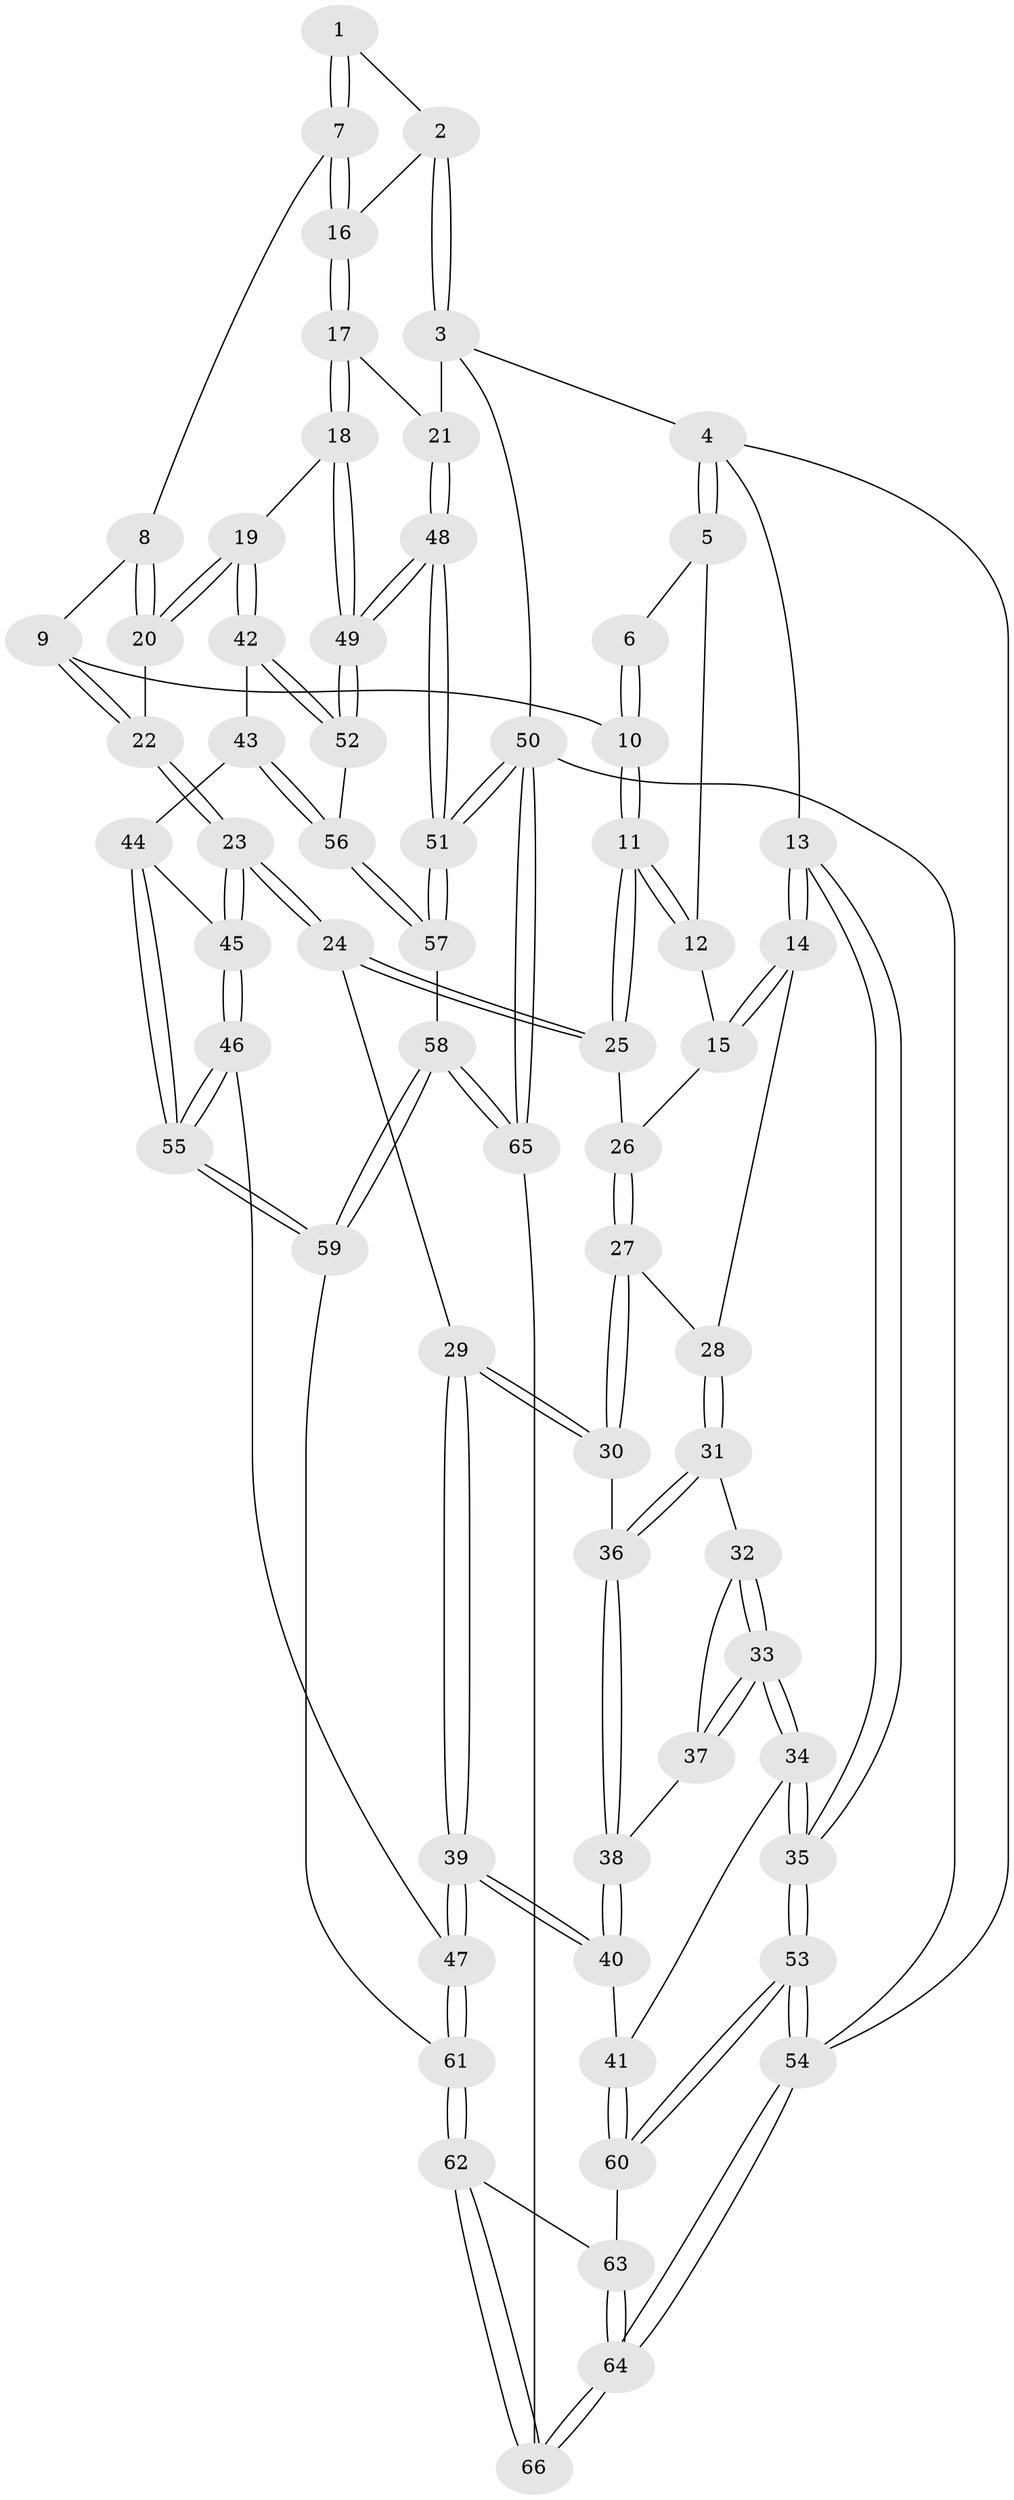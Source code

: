 // coarse degree distribution, {3: 0.42424242424242425, 4: 0.15151515151515152, 2: 0.18181818181818182, 5: 0.21212121212121213, 7: 0.030303030303030304}
// Generated by graph-tools (version 1.1) at 2025/54/03/04/25 22:54:26]
// undirected, 66 vertices, 162 edges
graph export_dot {
  node [color=gray90,style=filled];
  1 [pos="+0.7047246772662438+0"];
  2 [pos="+1+0"];
  3 [pos="+1+0"];
  4 [pos="+0+0"];
  5 [pos="+0.25777647842956514+0"];
  6 [pos="+0.4217128691552497+0"];
  7 [pos="+0.6332168576624961+0.1534267764148658"];
  8 [pos="+0.6139659751520652+0.16198144593771244"];
  9 [pos="+0.481240310049865+0.16340539409754415"];
  10 [pos="+0.4733807130821271+0.1603778498796256"];
  11 [pos="+0.3414982330523585+0.2719436920563761"];
  12 [pos="+0.21120103452119574+0.08312083530215296"];
  13 [pos="+0+0.1985685057801989"];
  14 [pos="+0+0.24200508819816266"];
  15 [pos="+0.04811807721017491+0.20973005151252833"];
  16 [pos="+0.7034674596389755+0.18175214270534035"];
  17 [pos="+0.87303201662915+0.37606752755862627"];
  18 [pos="+0.818645593481004+0.4225881251015554"];
  19 [pos="+0.8139355081278655+0.42530555623796656"];
  20 [pos="+0.6219168770928218+0.39612413797878493"];
  21 [pos="+1+0.2826518610332843"];
  22 [pos="+0.6058747747807792+0.39752904844593395"];
  23 [pos="+0.5036954375676649+0.4417749961624094"];
  24 [pos="+0.3972552732662683+0.39849300123868847"];
  25 [pos="+0.3387179972981+0.2837225405870997"];
  26 [pos="+0.30428294493843644+0.29425430855200635"];
  27 [pos="+0.19303768410059458+0.36437675124099045"];
  28 [pos="+0.0044902677945809445+0.27125870665063795"];
  29 [pos="+0.34747916604045026+0.45339290138290017"];
  30 [pos="+0.18050404647661794+0.44503529779609025"];
  31 [pos="+0.044209609367305024+0.3642708149114245"];
  32 [pos="+0.05348726373323891+0.4055685124605622"];
  33 [pos="+0.04838238201775355+0.501871263322317"];
  34 [pos="+0+0.5740288942393218"];
  35 [pos="+0+0.585889583045033"];
  36 [pos="+0.1773212902090155+0.4498791238698066"];
  37 [pos="+0.14692905754311253+0.4633561375898335"];
  38 [pos="+0.17326705291603695+0.45960396378362356"];
  39 [pos="+0.25997052121411507+0.6567131677170198"];
  40 [pos="+0.22517257270010488+0.6521460339300733"];
  41 [pos="+0.1831865702397619+0.6642364705621582"];
  42 [pos="+0.7588323088310388+0.573637020411018"];
  43 [pos="+0.6880038891060744+0.6422082225333609"];
  44 [pos="+0.6699222992257824+0.6471171583509258"];
  45 [pos="+0.49893287579423706+0.5920414035764551"];
  46 [pos="+0.4240785165854089+0.6778846981834629"];
  47 [pos="+0.2941418249909212+0.6796150275474024"];
  48 [pos="+1+1"];
  49 [pos="+1+0.9182470826480258"];
  50 [pos="+1+1"];
  51 [pos="+1+1"];
  52 [pos="+0.9289213761972862+0.8390574876264326"];
  53 [pos="+0+1"];
  54 [pos="+0+1"];
  55 [pos="+0.5390646498427923+0.8301949357930608"];
  56 [pos="+0.7441462361028691+0.8147043420208313"];
  57 [pos="+0.5877761217585592+0.9100850906113667"];
  58 [pos="+0.5644841256114883+0.9171136826898613"];
  59 [pos="+0.5474924228560063+0.8747664288693707"];
  60 [pos="+0.05073118409135295+0.8637610117292198"];
  61 [pos="+0.30197462223610816+0.8269279836014877"];
  62 [pos="+0.27560217418349897+0.9193178016870289"];
  63 [pos="+0.1261048872033286+0.8931622824118249"];
  64 [pos="+0.23857912984378415+1"];
  65 [pos="+0.48478760306620006+1"];
  66 [pos="+0.4043668689062871+1"];
  1 -- 2;
  1 -- 7;
  1 -- 7;
  2 -- 3;
  2 -- 3;
  2 -- 16;
  3 -- 4;
  3 -- 21;
  3 -- 50;
  4 -- 5;
  4 -- 5;
  4 -- 13;
  4 -- 54;
  5 -- 6;
  5 -- 12;
  6 -- 10;
  6 -- 10;
  7 -- 8;
  7 -- 16;
  7 -- 16;
  8 -- 9;
  8 -- 20;
  8 -- 20;
  9 -- 10;
  9 -- 22;
  9 -- 22;
  10 -- 11;
  10 -- 11;
  11 -- 12;
  11 -- 12;
  11 -- 25;
  11 -- 25;
  12 -- 15;
  13 -- 14;
  13 -- 14;
  13 -- 35;
  13 -- 35;
  14 -- 15;
  14 -- 15;
  14 -- 28;
  15 -- 26;
  16 -- 17;
  16 -- 17;
  17 -- 18;
  17 -- 18;
  17 -- 21;
  18 -- 19;
  18 -- 49;
  18 -- 49;
  19 -- 20;
  19 -- 20;
  19 -- 42;
  19 -- 42;
  20 -- 22;
  21 -- 48;
  21 -- 48;
  22 -- 23;
  22 -- 23;
  23 -- 24;
  23 -- 24;
  23 -- 45;
  23 -- 45;
  24 -- 25;
  24 -- 25;
  24 -- 29;
  25 -- 26;
  26 -- 27;
  26 -- 27;
  27 -- 28;
  27 -- 30;
  27 -- 30;
  28 -- 31;
  28 -- 31;
  29 -- 30;
  29 -- 30;
  29 -- 39;
  29 -- 39;
  30 -- 36;
  31 -- 32;
  31 -- 36;
  31 -- 36;
  32 -- 33;
  32 -- 33;
  32 -- 37;
  33 -- 34;
  33 -- 34;
  33 -- 37;
  33 -- 37;
  34 -- 35;
  34 -- 35;
  34 -- 41;
  35 -- 53;
  35 -- 53;
  36 -- 38;
  36 -- 38;
  37 -- 38;
  38 -- 40;
  38 -- 40;
  39 -- 40;
  39 -- 40;
  39 -- 47;
  39 -- 47;
  40 -- 41;
  41 -- 60;
  41 -- 60;
  42 -- 43;
  42 -- 52;
  42 -- 52;
  43 -- 44;
  43 -- 56;
  43 -- 56;
  44 -- 45;
  44 -- 55;
  44 -- 55;
  45 -- 46;
  45 -- 46;
  46 -- 47;
  46 -- 55;
  46 -- 55;
  47 -- 61;
  47 -- 61;
  48 -- 49;
  48 -- 49;
  48 -- 51;
  48 -- 51;
  49 -- 52;
  49 -- 52;
  50 -- 51;
  50 -- 51;
  50 -- 65;
  50 -- 65;
  50 -- 54;
  51 -- 57;
  51 -- 57;
  52 -- 56;
  53 -- 54;
  53 -- 54;
  53 -- 60;
  53 -- 60;
  54 -- 64;
  54 -- 64;
  55 -- 59;
  55 -- 59;
  56 -- 57;
  56 -- 57;
  57 -- 58;
  58 -- 59;
  58 -- 59;
  58 -- 65;
  58 -- 65;
  59 -- 61;
  60 -- 63;
  61 -- 62;
  61 -- 62;
  62 -- 63;
  62 -- 66;
  62 -- 66;
  63 -- 64;
  63 -- 64;
  64 -- 66;
  64 -- 66;
  65 -- 66;
}
